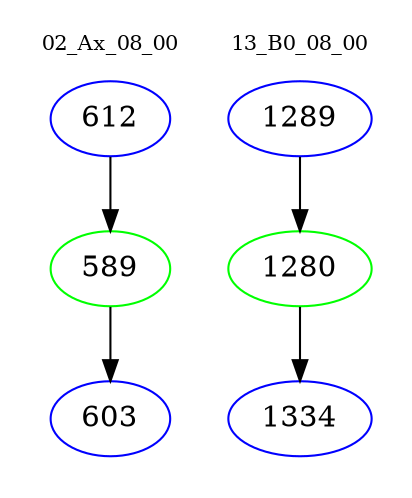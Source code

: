 digraph{
subgraph cluster_0 {
color = white
label = "02_Ax_08_00";
fontsize=10;
T0_612 [label="612", color="blue"]
T0_612 -> T0_589 [color="black"]
T0_589 [label="589", color="green"]
T0_589 -> T0_603 [color="black"]
T0_603 [label="603", color="blue"]
}
subgraph cluster_1 {
color = white
label = "13_B0_08_00";
fontsize=10;
T1_1289 [label="1289", color="blue"]
T1_1289 -> T1_1280 [color="black"]
T1_1280 [label="1280", color="green"]
T1_1280 -> T1_1334 [color="black"]
T1_1334 [label="1334", color="blue"]
}
}
